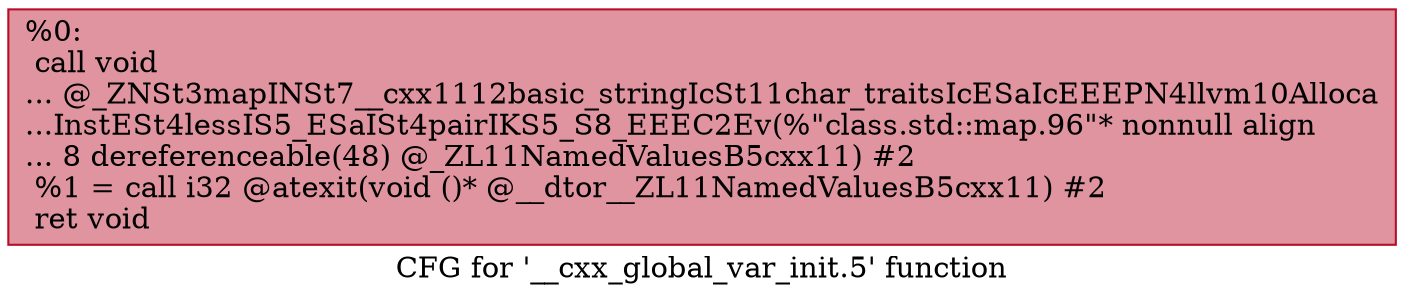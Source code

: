 digraph "CFG for '__cxx_global_var_init.5' function" {
	label="CFG for '__cxx_global_var_init.5' function";

	Node0x1b8fe9ad910 [shape=record,color="#b70d28ff", style=filled, fillcolor="#b70d2870",label="{%0:\l  call void\l... @_ZNSt3mapINSt7__cxx1112basic_stringIcSt11char_traitsIcESaIcEEEPN4llvm10Alloca\l...InstESt4lessIS5_ESaISt4pairIKS5_S8_EEEC2Ev(%\"class.std::map.96\"* nonnull align\l... 8 dereferenceable(48) @_ZL11NamedValuesB5cxx11) #2\l  %1 = call i32 @atexit(void ()* @__dtor__ZL11NamedValuesB5cxx11) #2\l  ret void\l}"];
}
